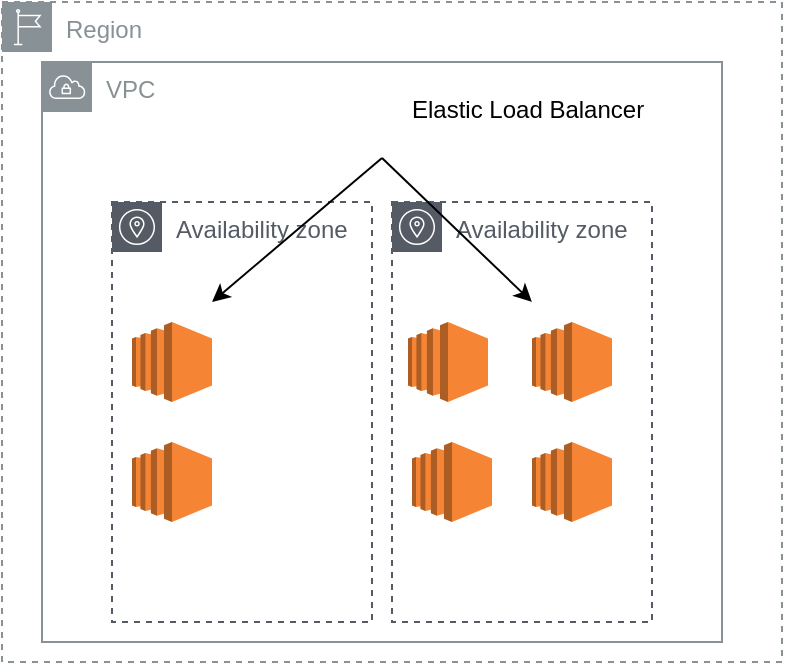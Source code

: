 <mxfile version="10.6.8" type="github"><diagram id="0Io7CPd1WuwgLZYiToac" name="Page-1"><mxGraphModel dx="756" dy="417" grid="1" gridSize="10" guides="1" tooltips="1" connect="1" arrows="1" fold="1" page="1" pageScale="1" pageWidth="827" pageHeight="1169" math="0" shadow="0"><root><mxCell id="0"/><mxCell id="1" parent="0"/><mxCell id="pYNDPcQSpaV2Df4tfO1C-1" value="VPC" style="outlineConnect=0;gradientColor=none;html=1;whiteSpace=wrap;fontSize=12;fontStyle=0;shape=mxgraph.aws4.group;grIcon=mxgraph.aws4.group_vpc;strokeColor=#879196;fillColor=none;verticalAlign=top;align=left;spacingLeft=30;fontColor=#879196;dashed=0;" vertex="1" parent="1"><mxGeometry x="150" y="50" width="340" height="290" as="geometry"/></mxCell><mxCell id="pYNDPcQSpaV2Df4tfO1C-2" value="Region" style="outlineConnect=0;gradientColor=none;html=1;whiteSpace=wrap;fontSize=12;fontStyle=0;shape=mxgraph.aws4.group;grIcon=mxgraph.aws4.group_region;strokeColor=#879196;fillColor=none;verticalAlign=top;align=left;spacingLeft=30;fontColor=#879196;dashed=1;" vertex="1" parent="1"><mxGeometry x="130" y="20" width="390" height="330" as="geometry"/></mxCell><mxCell id="pYNDPcQSpaV2Df4tfO1C-4" value="Availability zone" style="outlineConnect=0;gradientColor=none;html=1;whiteSpace=wrap;fontSize=12;fontStyle=0;shape=mxgraph.aws4.group;grIcon=mxgraph.aws4.group_availability_zone;strokeColor=#545B64;fillColor=none;verticalAlign=top;align=left;spacingLeft=30;fontColor=#545B64;dashed=1;" vertex="1" parent="1"><mxGeometry x="185" y="120" width="130" height="210" as="geometry"/></mxCell><mxCell id="pYNDPcQSpaV2Df4tfO1C-5" value="Availability zone" style="outlineConnect=0;gradientColor=none;html=1;whiteSpace=wrap;fontSize=12;fontStyle=0;shape=mxgraph.aws4.group;grIcon=mxgraph.aws4.group_availability_zone;strokeColor=#545B64;fillColor=none;verticalAlign=top;align=left;spacingLeft=30;fontColor=#545B64;dashed=1;" vertex="1" parent="1"><mxGeometry x="325" y="120" width="130" height="210" as="geometry"/></mxCell><mxCell id="pYNDPcQSpaV2Df4tfO1C-13" style="edgeStyle=none;rounded=0;orthogonalLoop=1;jettySize=auto;html=1;exitX=0.5;exitY=1;exitDx=0;exitDy=0;entryX=0.385;entryY=0.238;entryDx=0;entryDy=0;entryPerimeter=0;" edge="1" parent="1" source="pYNDPcQSpaV2Df4tfO1C-6" target="pYNDPcQSpaV2Df4tfO1C-4"><mxGeometry relative="1" as="geometry"/></mxCell><mxCell id="pYNDPcQSpaV2Df4tfO1C-14" style="edgeStyle=none;rounded=0;orthogonalLoop=1;jettySize=auto;html=1;exitX=0.5;exitY=1;exitDx=0;exitDy=0;entryX=0.538;entryY=0.238;entryDx=0;entryDy=0;entryPerimeter=0;" edge="1" parent="1" source="pYNDPcQSpaV2Df4tfO1C-6" target="pYNDPcQSpaV2Df4tfO1C-5"><mxGeometry relative="1" as="geometry"/></mxCell><mxCell id="pYNDPcQSpaV2Df4tfO1C-6" value="" style="shape=image;html=1;verticalAlign=top;verticalLabelPosition=bottom;labelBackgroundColor=#ffffff;imageAspect=0;aspect=fixed;image=https://cdn2.iconfinder.com/data/icons/amazon-aws-stencils/100/Compute__Networking_copy_Elastic_Load_Balancing-128.png" vertex="1" parent="1"><mxGeometry x="296" y="50" width="48" height="48" as="geometry"/></mxCell><mxCell id="pYNDPcQSpaV2Df4tfO1C-7" value="" style="outlineConnect=0;dashed=0;verticalLabelPosition=bottom;verticalAlign=top;align=center;html=1;shape=mxgraph.aws3.ec2;fillColor=#F58534;gradientColor=none;" vertex="1" parent="1"><mxGeometry x="195" y="180" width="40" height="40" as="geometry"/></mxCell><mxCell id="pYNDPcQSpaV2Df4tfO1C-8" value="" style="outlineConnect=0;dashed=0;verticalLabelPosition=bottom;verticalAlign=top;align=center;html=1;shape=mxgraph.aws3.ec2;fillColor=#F58534;gradientColor=none;" vertex="1" parent="1"><mxGeometry x="195" y="240" width="40" height="40" as="geometry"/></mxCell><mxCell id="pYNDPcQSpaV2Df4tfO1C-9" value="" style="outlineConnect=0;dashed=0;verticalLabelPosition=bottom;verticalAlign=top;align=center;html=1;shape=mxgraph.aws3.ec2;fillColor=#F58534;gradientColor=none;" vertex="1" parent="1"><mxGeometry x="333" y="180" width="40" height="40" as="geometry"/></mxCell><mxCell id="pYNDPcQSpaV2Df4tfO1C-10" value="" style="outlineConnect=0;dashed=0;verticalLabelPosition=bottom;verticalAlign=top;align=center;html=1;shape=mxgraph.aws3.ec2;fillColor=#F58534;gradientColor=none;" vertex="1" parent="1"><mxGeometry x="335" y="240" width="40" height="40" as="geometry"/></mxCell><mxCell id="pYNDPcQSpaV2Df4tfO1C-11" value="" style="outlineConnect=0;dashed=0;verticalLabelPosition=bottom;verticalAlign=top;align=center;html=1;shape=mxgraph.aws3.ec2;fillColor=#F58534;gradientColor=none;" vertex="1" parent="1"><mxGeometry x="395" y="180" width="40" height="40" as="geometry"/></mxCell><mxCell id="pYNDPcQSpaV2Df4tfO1C-12" value="" style="outlineConnect=0;dashed=0;verticalLabelPosition=bottom;verticalAlign=top;align=center;html=1;shape=mxgraph.aws3.ec2;fillColor=#F58534;gradientColor=none;" vertex="1" parent="1"><mxGeometry x="395" y="240" width="40" height="40" as="geometry"/></mxCell><mxCell id="pYNDPcQSpaV2Df4tfO1C-15" value="Elastic Load Balancer&amp;nbsp;" style="text;html=1;resizable=0;points=[];autosize=1;align=left;verticalAlign=top;spacingTop=-4;" vertex="1" parent="1"><mxGeometry x="333" y="64" width="130" height="20" as="geometry"/></mxCell></root></mxGraphModel></diagram></mxfile>